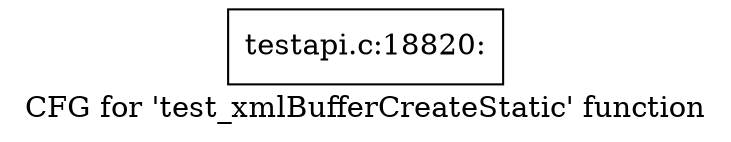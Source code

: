 digraph "CFG for 'test_xmlBufferCreateStatic' function" {
	label="CFG for 'test_xmlBufferCreateStatic' function";

	Node0x4b19f00 [shape=record,label="{testapi.c:18820:}"];
}
